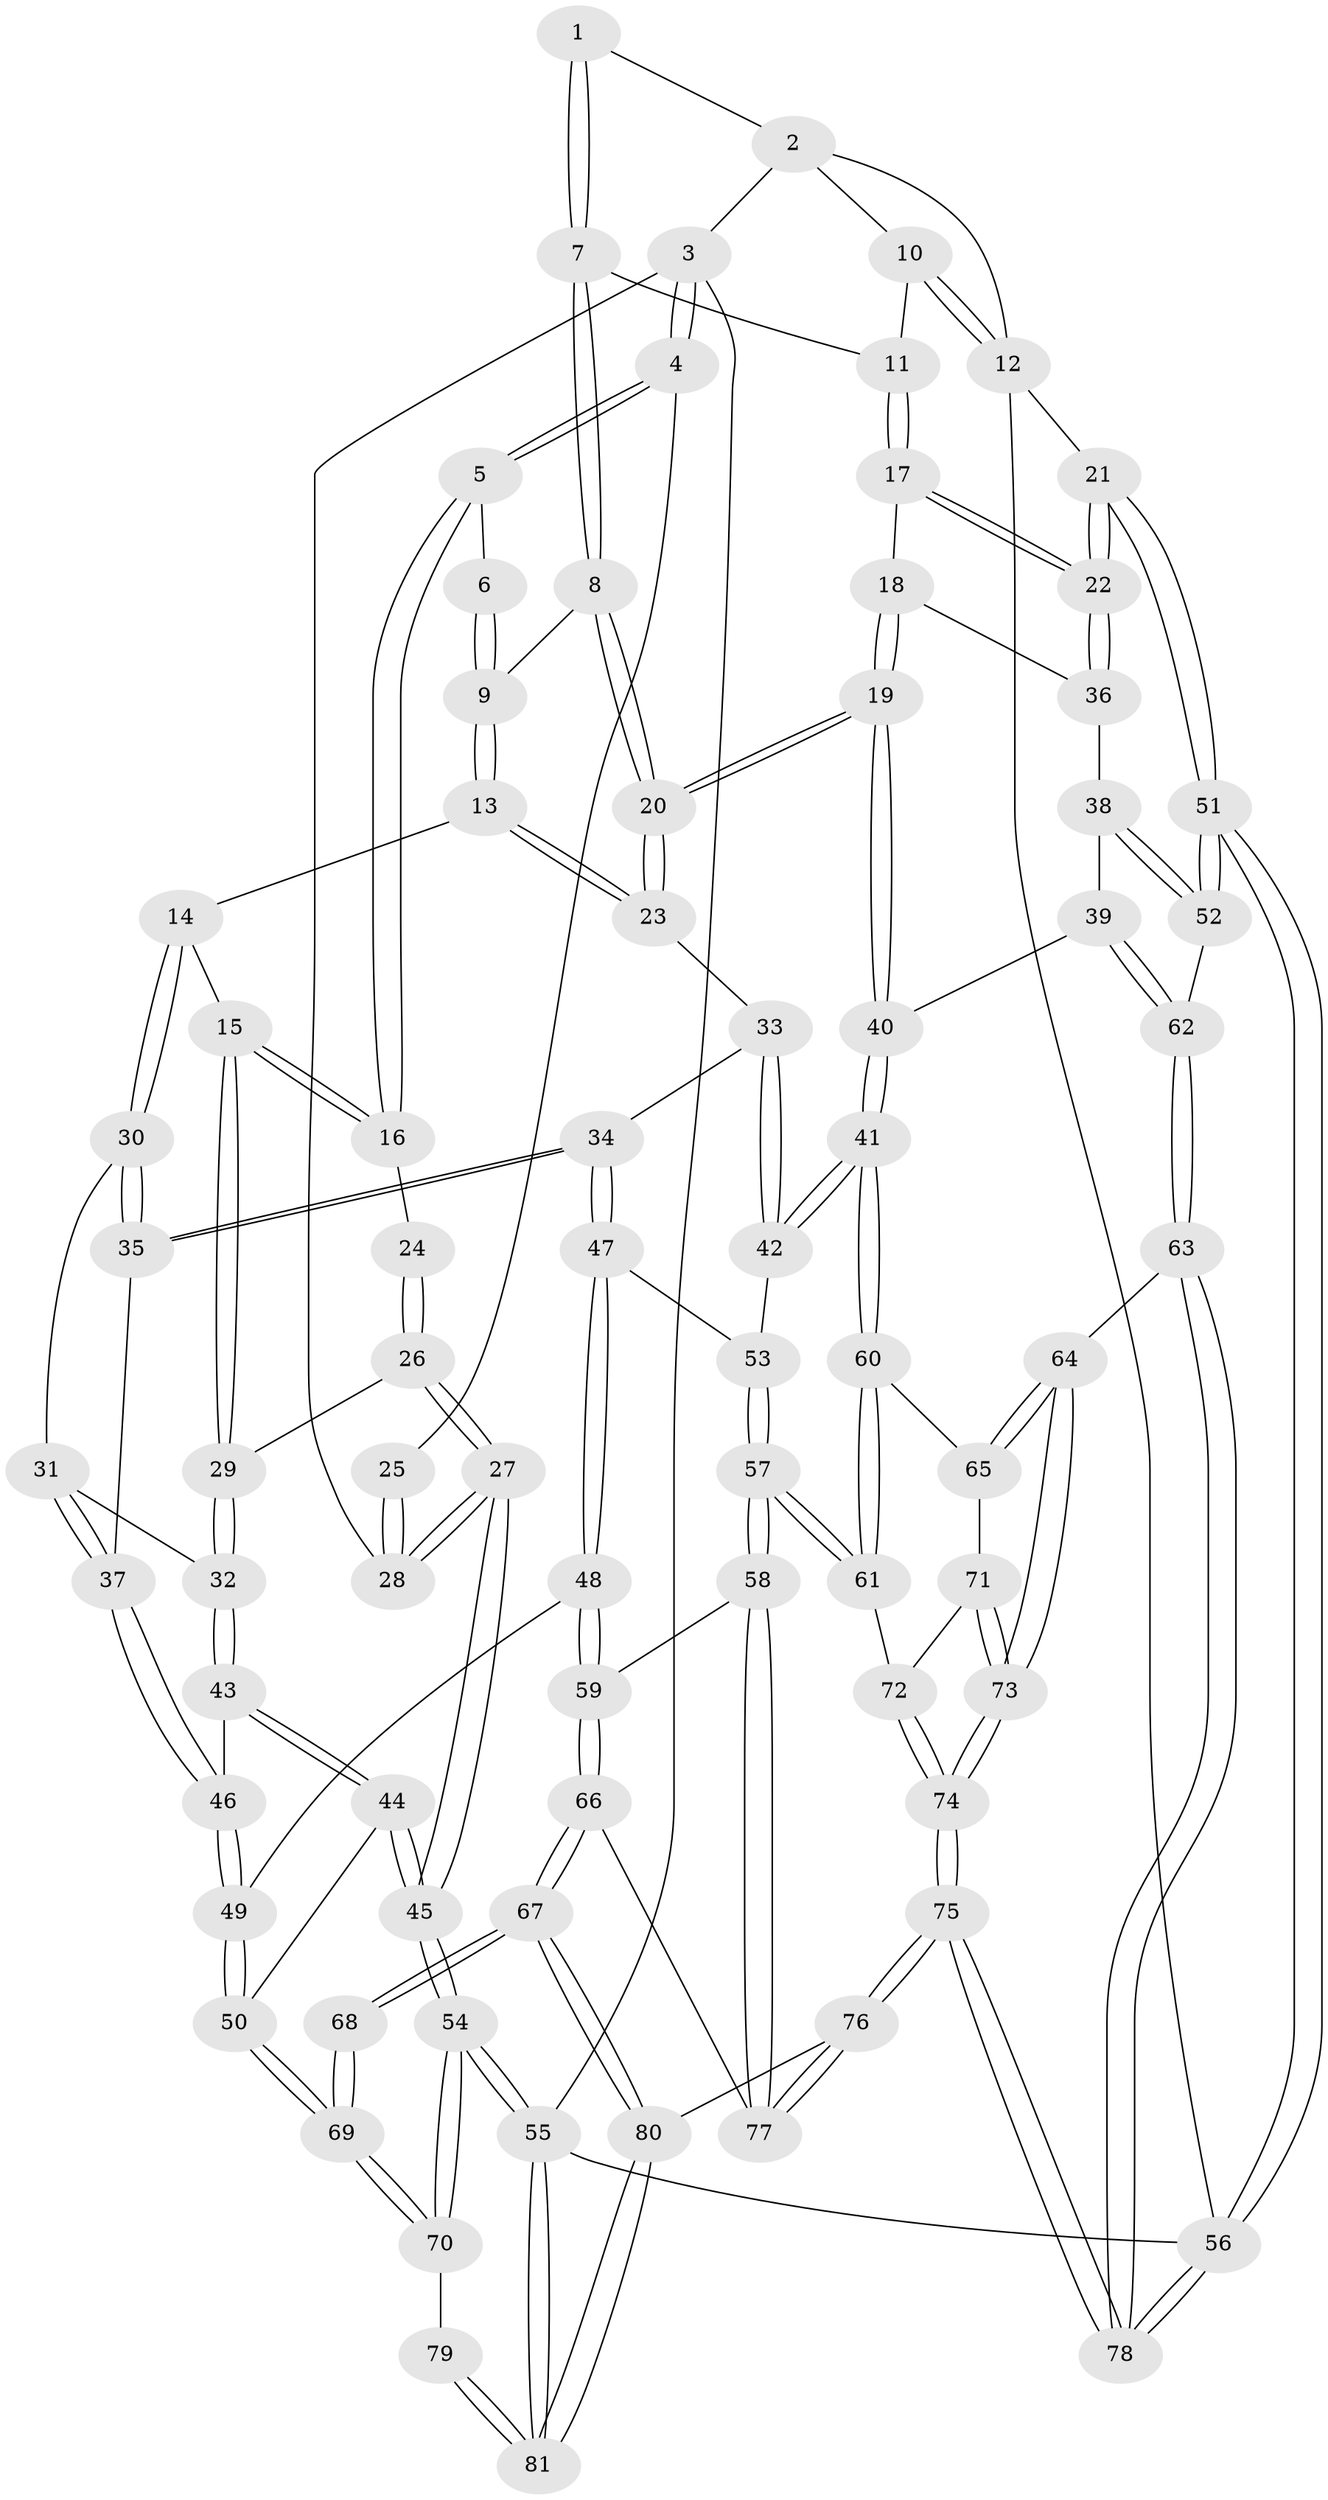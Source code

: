 // coarse degree distribution, {3: 0.13725490196078433, 5: 0.39215686274509803, 4: 0.35294117647058826, 6: 0.058823529411764705, 2: 0.0392156862745098, 7: 0.0196078431372549}
// Generated by graph-tools (version 1.1) at 2025/24/03/03/25 07:24:39]
// undirected, 81 vertices, 199 edges
graph export_dot {
graph [start="1"]
  node [color=gray90,style=filled];
  1 [pos="+0.7275464921409429+0"];
  2 [pos="+0.7571574853560892+0"];
  3 [pos="+0+0"];
  4 [pos="+0+0"];
  5 [pos="+0.0663162902145213+0"];
  6 [pos="+0.3857354835290424+0"];
  7 [pos="+0.6966604223421575+0.04760993942091077"];
  8 [pos="+0.6180891316561625+0.17451011928201837"];
  9 [pos="+0.46260158859192835+0.1387375574200648"];
  10 [pos="+0.9368622535757142+0.12014836786653546"];
  11 [pos="+0.8942809057451119+0.2020108571920028"];
  12 [pos="+1+0"];
  13 [pos="+0.28451064265766274+0.23592151986305437"];
  14 [pos="+0.27994380727865514+0.2348576778897661"];
  15 [pos="+0.27379004873094615+0.23103338448510108"];
  16 [pos="+0.26102035767435655+0.22049705027193897"];
  17 [pos="+0.9019708143039942+0.22820162076654493"];
  18 [pos="+0.7522204568341809+0.33625002381860136"];
  19 [pos="+0.6479110772358185+0.34569154225114007"];
  20 [pos="+0.6321908188364946+0.3235007466695253"];
  21 [pos="+1+0.3836501495938816"];
  22 [pos="+1+0.37955731331458403"];
  23 [pos="+0.39362607198681765+0.34188154163033874"];
  24 [pos="+0.11249901932094568+0.2874268637783317"];
  25 [pos="+0.08670541653784726+0.2765365026509008"];
  26 [pos="+0.07145584211046026+0.38523610430435"];
  27 [pos="+0+0.41038075789083434"];
  28 [pos="+0+0.30779070993921553"];
  29 [pos="+0.12053972403822337+0.43179440693223686"];
  30 [pos="+0.25299846047955016+0.34949549552096787"];
  31 [pos="+0.21673950820063098+0.4210623267572456"];
  32 [pos="+0.13176249348488367+0.4529113167344538"];
  33 [pos="+0.3907438557280524+0.3837095336043478"];
  34 [pos="+0.3435468111443319+0.5002704506641376"];
  35 [pos="+0.30499759000915133+0.49066186152675645"];
  36 [pos="+0.8524159119887147+0.40759768556434345"];
  37 [pos="+0.27109597308494654+0.4909287053051247"];
  38 [pos="+0.8387548924389462+0.5141366323144846"];
  39 [pos="+0.6378249410500231+0.5392804609568044"];
  40 [pos="+0.6339819246214233+0.5382218281288285"];
  41 [pos="+0.6265977655300561+0.5452038579473968"];
  42 [pos="+0.5591798094357427+0.5515526012197645"];
  43 [pos="+0.13072287517423894+0.47818205842953687"];
  44 [pos="+0.034859564845440345+0.6007191317862519"];
  45 [pos="+0+0.5821074870345601"];
  46 [pos="+0.21563432952957245+0.5231300381658764"];
  47 [pos="+0.3849214622780773+0.587592016913668"];
  48 [pos="+0.23391474379140656+0.6754858138544766"];
  49 [pos="+0.21437218124840543+0.6759149740499826"];
  50 [pos="+0.1654888180829021+0.6961275161031888"];
  51 [pos="+1+0.638828555054505"];
  52 [pos="+1+0.651251254459921"];
  53 [pos="+0.41336787569083466+0.5972347152619059"];
  54 [pos="+0+0.8711104993707882"];
  55 [pos="+0+1"];
  56 [pos="+1+1"];
  57 [pos="+0.4438663378125403+0.7971169470410687"];
  58 [pos="+0.4414264647634662+0.7987084575944435"];
  59 [pos="+0.366867007971451+0.8089015796979296"];
  60 [pos="+0.6256408554585776+0.5644061207842052"];
  61 [pos="+0.48856735935896206+0.8002899838569594"];
  62 [pos="+0.9135131903904776+0.740727574078054"];
  63 [pos="+0.8688598942946832+0.796771575983353"];
  64 [pos="+0.7454841034009543+0.8057882623386042"];
  65 [pos="+0.6650621101106393+0.7537117424235722"];
  66 [pos="+0.27449560127847566+0.9031230343014863"];
  67 [pos="+0.23825996605924385+0.9340437026201641"];
  68 [pos="+0.17552814017392093+0.8725818837489736"];
  69 [pos="+0.14979572311325318+0.7651357027557804"];
  70 [pos="+0+0.8636813495368659"];
  71 [pos="+0.5783612558489947+0.8058628799671225"];
  72 [pos="+0.5237117289267126+0.8180343848290529"];
  73 [pos="+0.6764887662535474+0.9070058165613751"];
  74 [pos="+0.6198099100753062+1"];
  75 [pos="+0.6202029864798824+1"];
  76 [pos="+0.4629377227404889+1"];
  77 [pos="+0.4335152679474876+0.9231999621476454"];
  78 [pos="+0.8853428451673415+1"];
  79 [pos="+0.0823250715459999+0.9058755294058126"];
  80 [pos="+0.2789809406537738+1"];
  81 [pos="+0+1"];
  1 -- 2;
  1 -- 7;
  1 -- 7;
  2 -- 3;
  2 -- 10;
  2 -- 12;
  3 -- 4;
  3 -- 4;
  3 -- 28;
  3 -- 55;
  4 -- 5;
  4 -- 5;
  4 -- 25;
  5 -- 6;
  5 -- 16;
  5 -- 16;
  6 -- 9;
  6 -- 9;
  7 -- 8;
  7 -- 8;
  7 -- 11;
  8 -- 9;
  8 -- 20;
  8 -- 20;
  9 -- 13;
  9 -- 13;
  10 -- 11;
  10 -- 12;
  10 -- 12;
  11 -- 17;
  11 -- 17;
  12 -- 21;
  12 -- 56;
  13 -- 14;
  13 -- 23;
  13 -- 23;
  14 -- 15;
  14 -- 30;
  14 -- 30;
  15 -- 16;
  15 -- 16;
  15 -- 29;
  15 -- 29;
  16 -- 24;
  17 -- 18;
  17 -- 22;
  17 -- 22;
  18 -- 19;
  18 -- 19;
  18 -- 36;
  19 -- 20;
  19 -- 20;
  19 -- 40;
  19 -- 40;
  20 -- 23;
  20 -- 23;
  21 -- 22;
  21 -- 22;
  21 -- 51;
  21 -- 51;
  22 -- 36;
  22 -- 36;
  23 -- 33;
  24 -- 26;
  24 -- 26;
  25 -- 28;
  25 -- 28;
  26 -- 27;
  26 -- 27;
  26 -- 29;
  27 -- 28;
  27 -- 28;
  27 -- 45;
  27 -- 45;
  29 -- 32;
  29 -- 32;
  30 -- 31;
  30 -- 35;
  30 -- 35;
  31 -- 32;
  31 -- 37;
  31 -- 37;
  32 -- 43;
  32 -- 43;
  33 -- 34;
  33 -- 42;
  33 -- 42;
  34 -- 35;
  34 -- 35;
  34 -- 47;
  34 -- 47;
  35 -- 37;
  36 -- 38;
  37 -- 46;
  37 -- 46;
  38 -- 39;
  38 -- 52;
  38 -- 52;
  39 -- 40;
  39 -- 62;
  39 -- 62;
  40 -- 41;
  40 -- 41;
  41 -- 42;
  41 -- 42;
  41 -- 60;
  41 -- 60;
  42 -- 53;
  43 -- 44;
  43 -- 44;
  43 -- 46;
  44 -- 45;
  44 -- 45;
  44 -- 50;
  45 -- 54;
  45 -- 54;
  46 -- 49;
  46 -- 49;
  47 -- 48;
  47 -- 48;
  47 -- 53;
  48 -- 49;
  48 -- 59;
  48 -- 59;
  49 -- 50;
  49 -- 50;
  50 -- 69;
  50 -- 69;
  51 -- 52;
  51 -- 52;
  51 -- 56;
  51 -- 56;
  52 -- 62;
  53 -- 57;
  53 -- 57;
  54 -- 55;
  54 -- 55;
  54 -- 70;
  54 -- 70;
  55 -- 81;
  55 -- 81;
  55 -- 56;
  56 -- 78;
  56 -- 78;
  57 -- 58;
  57 -- 58;
  57 -- 61;
  57 -- 61;
  58 -- 59;
  58 -- 77;
  58 -- 77;
  59 -- 66;
  59 -- 66;
  60 -- 61;
  60 -- 61;
  60 -- 65;
  61 -- 72;
  62 -- 63;
  62 -- 63;
  63 -- 64;
  63 -- 78;
  63 -- 78;
  64 -- 65;
  64 -- 65;
  64 -- 73;
  64 -- 73;
  65 -- 71;
  66 -- 67;
  66 -- 67;
  66 -- 77;
  67 -- 68;
  67 -- 68;
  67 -- 80;
  67 -- 80;
  68 -- 69;
  68 -- 69;
  69 -- 70;
  69 -- 70;
  70 -- 79;
  71 -- 72;
  71 -- 73;
  71 -- 73;
  72 -- 74;
  72 -- 74;
  73 -- 74;
  73 -- 74;
  74 -- 75;
  74 -- 75;
  75 -- 76;
  75 -- 76;
  75 -- 78;
  75 -- 78;
  76 -- 77;
  76 -- 77;
  76 -- 80;
  79 -- 81;
  79 -- 81;
  80 -- 81;
  80 -- 81;
}
